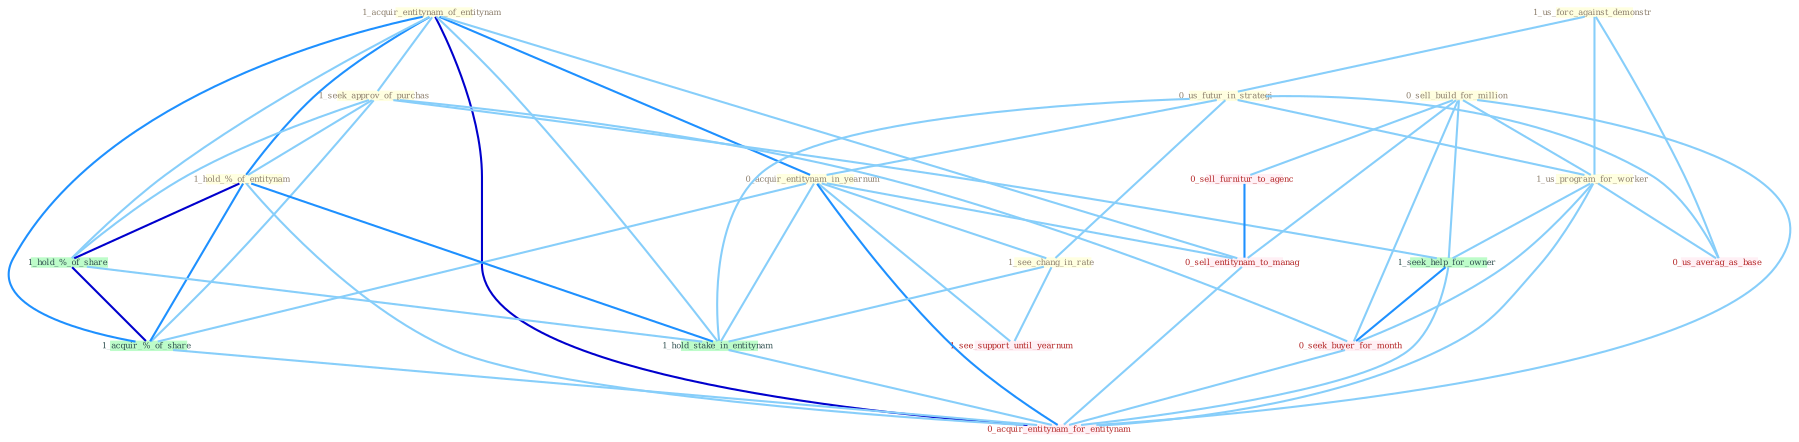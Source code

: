 Graph G{ 
    node
    [shape=polygon,style=filled,width=.5,height=.06,color="#BDFCC9",fixedsize=true,fontsize=4,
    fontcolor="#2f4f4f"];
    {node
    [color="#ffffe0", fontcolor="#8b7d6b"] "1_acquir_entitynam_of_entitynam " "1_us_forc_against_demonstr " "1_seek_approv_of_purchas " "0_sell_build_for_million " "0_us_futur_in_strategi " "0_acquir_entitynam_in_yearnum " "1_hold_%_of_entitynam " "1_see_chang_in_rate " "1_us_program_for_worker "}
{node [color="#fff0f5", fontcolor="#b22222"] "0_seek_buyer_for_month " "1_see_support_until_yearnum " "0_sell_furnitur_to_agenc " "0_us_averag_as_base " "0_sell_entitynam_to_manag " "0_acquir_entitynam_for_entitynam "}
edge [color="#B0E2FF"];

	"1_acquir_entitynam_of_entitynam " -- "1_seek_approv_of_purchas " [w="1", color="#87cefa" ];
	"1_acquir_entitynam_of_entitynam " -- "0_acquir_entitynam_in_yearnum " [w="2", color="#1e90ff" , len=0.8];
	"1_acquir_entitynam_of_entitynam " -- "1_hold_%_of_entitynam " [w="2", color="#1e90ff" , len=0.8];
	"1_acquir_entitynam_of_entitynam " -- "1_hold_%_of_share " [w="1", color="#87cefa" ];
	"1_acquir_entitynam_of_entitynam " -- "1_hold_stake_in_entitynam " [w="1", color="#87cefa" ];
	"1_acquir_entitynam_of_entitynam " -- "1_acquir_%_of_share " [w="2", color="#1e90ff" , len=0.8];
	"1_acquir_entitynam_of_entitynam " -- "0_sell_entitynam_to_manag " [w="1", color="#87cefa" ];
	"1_acquir_entitynam_of_entitynam " -- "0_acquir_entitynam_for_entitynam " [w="3", color="#0000cd" , len=0.6];
	"1_us_forc_against_demonstr " -- "0_us_futur_in_strategi " [w="1", color="#87cefa" ];
	"1_us_forc_against_demonstr " -- "1_us_program_for_worker " [w="1", color="#87cefa" ];
	"1_us_forc_against_demonstr " -- "0_us_averag_as_base " [w="1", color="#87cefa" ];
	"1_seek_approv_of_purchas " -- "1_hold_%_of_entitynam " [w="1", color="#87cefa" ];
	"1_seek_approv_of_purchas " -- "1_hold_%_of_share " [w="1", color="#87cefa" ];
	"1_seek_approv_of_purchas " -- "1_seek_help_for_owner " [w="1", color="#87cefa" ];
	"1_seek_approv_of_purchas " -- "0_seek_buyer_for_month " [w="1", color="#87cefa" ];
	"1_seek_approv_of_purchas " -- "1_acquir_%_of_share " [w="1", color="#87cefa" ];
	"0_sell_build_for_million " -- "1_us_program_for_worker " [w="1", color="#87cefa" ];
	"0_sell_build_for_million " -- "1_seek_help_for_owner " [w="1", color="#87cefa" ];
	"0_sell_build_for_million " -- "0_seek_buyer_for_month " [w="1", color="#87cefa" ];
	"0_sell_build_for_million " -- "0_sell_furnitur_to_agenc " [w="1", color="#87cefa" ];
	"0_sell_build_for_million " -- "0_sell_entitynam_to_manag " [w="1", color="#87cefa" ];
	"0_sell_build_for_million " -- "0_acquir_entitynam_for_entitynam " [w="1", color="#87cefa" ];
	"0_us_futur_in_strategi " -- "0_acquir_entitynam_in_yearnum " [w="1", color="#87cefa" ];
	"0_us_futur_in_strategi " -- "1_see_chang_in_rate " [w="1", color="#87cefa" ];
	"0_us_futur_in_strategi " -- "1_us_program_for_worker " [w="1", color="#87cefa" ];
	"0_us_futur_in_strategi " -- "1_hold_stake_in_entitynam " [w="1", color="#87cefa" ];
	"0_us_futur_in_strategi " -- "0_us_averag_as_base " [w="1", color="#87cefa" ];
	"0_acquir_entitynam_in_yearnum " -- "1_see_chang_in_rate " [w="1", color="#87cefa" ];
	"0_acquir_entitynam_in_yearnum " -- "1_hold_stake_in_entitynam " [w="1", color="#87cefa" ];
	"0_acquir_entitynam_in_yearnum " -- "1_acquir_%_of_share " [w="1", color="#87cefa" ];
	"0_acquir_entitynam_in_yearnum " -- "1_see_support_until_yearnum " [w="1", color="#87cefa" ];
	"0_acquir_entitynam_in_yearnum " -- "0_sell_entitynam_to_manag " [w="1", color="#87cefa" ];
	"0_acquir_entitynam_in_yearnum " -- "0_acquir_entitynam_for_entitynam " [w="2", color="#1e90ff" , len=0.8];
	"1_hold_%_of_entitynam " -- "1_hold_%_of_share " [w="3", color="#0000cd" , len=0.6];
	"1_hold_%_of_entitynam " -- "1_hold_stake_in_entitynam " [w="2", color="#1e90ff" , len=0.8];
	"1_hold_%_of_entitynam " -- "1_acquir_%_of_share " [w="2", color="#1e90ff" , len=0.8];
	"1_hold_%_of_entitynam " -- "0_acquir_entitynam_for_entitynam " [w="1", color="#87cefa" ];
	"1_see_chang_in_rate " -- "1_hold_stake_in_entitynam " [w="1", color="#87cefa" ];
	"1_see_chang_in_rate " -- "1_see_support_until_yearnum " [w="1", color="#87cefa" ];
	"1_us_program_for_worker " -- "1_seek_help_for_owner " [w="1", color="#87cefa" ];
	"1_us_program_for_worker " -- "0_seek_buyer_for_month " [w="1", color="#87cefa" ];
	"1_us_program_for_worker " -- "0_us_averag_as_base " [w="1", color="#87cefa" ];
	"1_us_program_for_worker " -- "0_acquir_entitynam_for_entitynam " [w="1", color="#87cefa" ];
	"1_hold_%_of_share " -- "1_hold_stake_in_entitynam " [w="1", color="#87cefa" ];
	"1_hold_%_of_share " -- "1_acquir_%_of_share " [w="3", color="#0000cd" , len=0.6];
	"1_hold_stake_in_entitynam " -- "0_acquir_entitynam_for_entitynam " [w="1", color="#87cefa" ];
	"1_seek_help_for_owner " -- "0_seek_buyer_for_month " [w="2", color="#1e90ff" , len=0.8];
	"1_seek_help_for_owner " -- "0_acquir_entitynam_for_entitynam " [w="1", color="#87cefa" ];
	"0_seek_buyer_for_month " -- "0_acquir_entitynam_for_entitynam " [w="1", color="#87cefa" ];
	"1_acquir_%_of_share " -- "0_acquir_entitynam_for_entitynam " [w="1", color="#87cefa" ];
	"0_sell_furnitur_to_agenc " -- "0_sell_entitynam_to_manag " [w="2", color="#1e90ff" , len=0.8];
	"0_sell_entitynam_to_manag " -- "0_acquir_entitynam_for_entitynam " [w="1", color="#87cefa" ];
}
